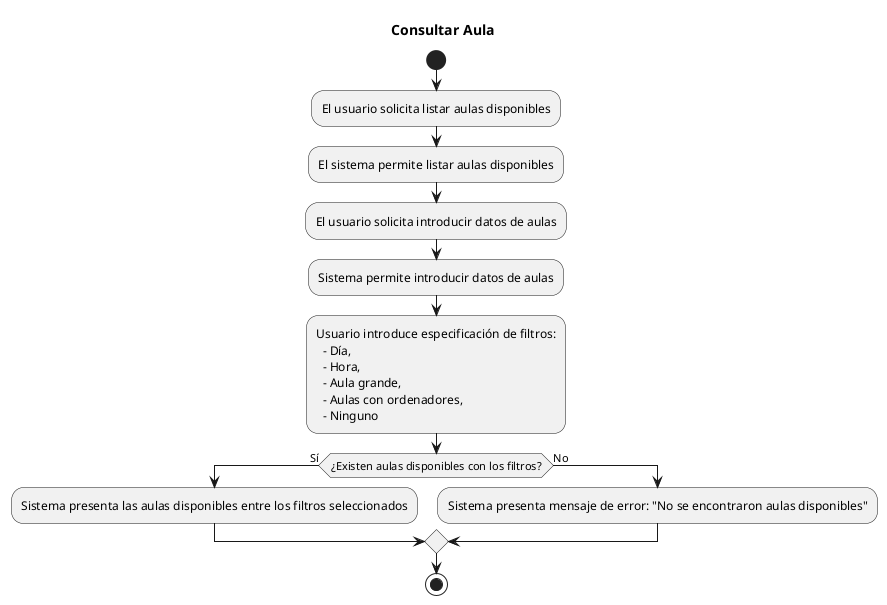 @startuml
title Consultar Aula
start
:El usuario solicita listar aulas disponibles;
:El sistema permite listar aulas disponibles;
:El usuario solicita introducir datos de aulas;
:Sistema permite introducir datos de aulas;
:Usuario introduce especificación de filtros:
  - Día,
  - Hora,
  - Aula grande,
  - Aulas con ordenadores,
  - Ninguno;
if (¿Existen aulas disponibles con los filtros?) then (Sí)
  :Sistema presenta las aulas disponibles entre los filtros seleccionados;
else (No)
  :Sistema presenta mensaje de error: "No se encontraron aulas disponibles";
endif
stop
@enduml
